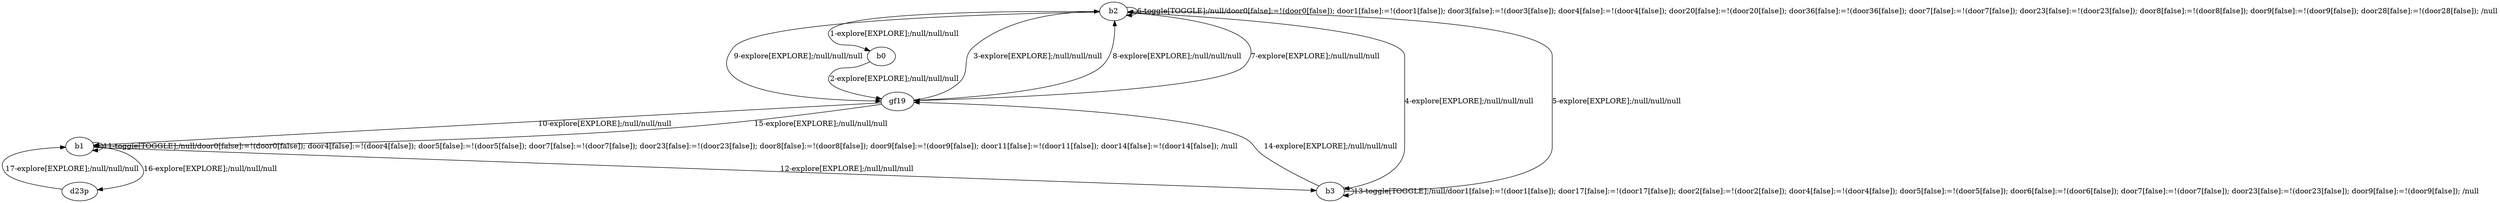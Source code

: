 # Total number of goals covered by this test: 1
# gf19 --> b1

digraph g {
"b2" -> "b0" [label = "1-explore[EXPLORE];/null/null/null"];
"b0" -> "gf19" [label = "2-explore[EXPLORE];/null/null/null"];
"gf19" -> "b2" [label = "3-explore[EXPLORE];/null/null/null"];
"b2" -> "b3" [label = "4-explore[EXPLORE];/null/null/null"];
"b3" -> "b2" [label = "5-explore[EXPLORE];/null/null/null"];
"b2" -> "b2" [label = "6-toggle[TOGGLE];/null/door0[false]:=!(door0[false]); door1[false]:=!(door1[false]); door3[false]:=!(door3[false]); door4[false]:=!(door4[false]); door20[false]:=!(door20[false]); door36[false]:=!(door36[false]); door7[false]:=!(door7[false]); door23[false]:=!(door23[false]); door8[false]:=!(door8[false]); door9[false]:=!(door9[false]); door28[false]:=!(door28[false]); /null"];
"b2" -> "gf19" [label = "7-explore[EXPLORE];/null/null/null"];
"gf19" -> "b2" [label = "8-explore[EXPLORE];/null/null/null"];
"b2" -> "gf19" [label = "9-explore[EXPLORE];/null/null/null"];
"gf19" -> "b1" [label = "10-explore[EXPLORE];/null/null/null"];
"b1" -> "b1" [label = "11-toggle[TOGGLE];/null/door0[false]:=!(door0[false]); door4[false]:=!(door4[false]); door5[false]:=!(door5[false]); door7[false]:=!(door7[false]); door23[false]:=!(door23[false]); door8[false]:=!(door8[false]); door9[false]:=!(door9[false]); door11[false]:=!(door11[false]); door14[false]:=!(door14[false]); /null"];
"b1" -> "b3" [label = "12-explore[EXPLORE];/null/null/null"];
"b3" -> "b3" [label = "13-toggle[TOGGLE];/null/door1[false]:=!(door1[false]); door17[false]:=!(door17[false]); door2[false]:=!(door2[false]); door4[false]:=!(door4[false]); door5[false]:=!(door5[false]); door6[false]:=!(door6[false]); door7[false]:=!(door7[false]); door23[false]:=!(door23[false]); door9[false]:=!(door9[false]); /null"];
"b3" -> "gf19" [label = "14-explore[EXPLORE];/null/null/null"];
"gf19" -> "b1" [label = "15-explore[EXPLORE];/null/null/null"];
"b1" -> "d23p" [label = "16-explore[EXPLORE];/null/null/null"];
"d23p" -> "b1" [label = "17-explore[EXPLORE];/null/null/null"];
}